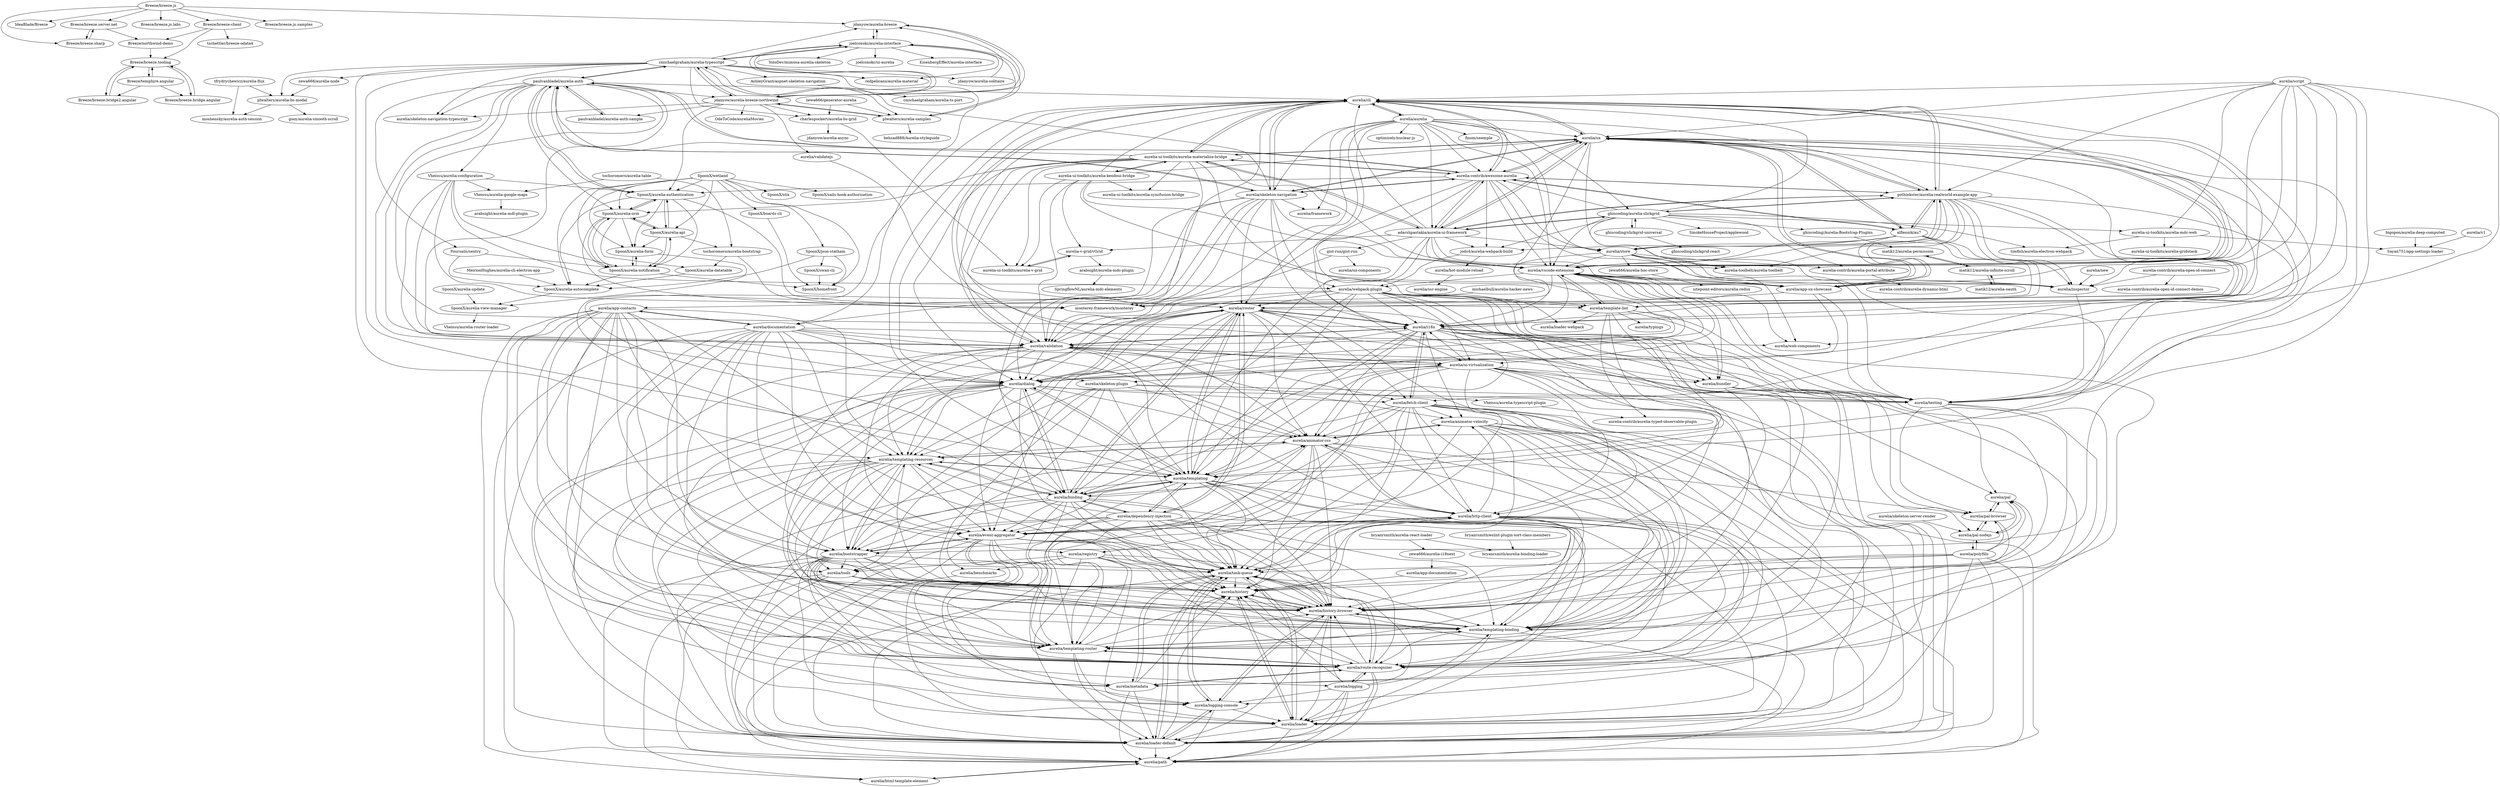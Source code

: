 digraph G {
"Breeze/breeze.js" -> "Breeze/breeze.server.net"
"Breeze/breeze.js" -> "IdeaBlade/Breeze"
"Breeze/breeze.js" -> "Breeze/breeze.sharp"
"Breeze/breeze.js" -> "Breeze/breeze.js.labs"
"Breeze/breeze.js" -> "Breeze/breeze-client"
"Breeze/breeze.js" -> "Breeze/breeze.js.samples"
"Breeze/breeze.js" -> "jdanyow/aurelia-breeze"
"aurelia/aurelia" -> "aurelia/cli"
"aurelia/aurelia" -> "aurelia/ux"
"aurelia/aurelia" -> "gothinkster/aurelia-realworld-example-app"
"aurelia/aurelia" -> "aurelia/framework" ["e"=1]
"aurelia/aurelia" -> "ghiscoding/aurelia-slickgrid"
"aurelia/aurelia" -> "aurelia/skeleton-navigation"
"aurelia/aurelia" -> "finom/seemple" ["e"=1]
"aurelia/aurelia" -> "aurelia-contrib/awesome-aurelia"
"aurelia/aurelia" -> "aurelia/store"
"aurelia/aurelia" -> "adarshpastakia/aurelia-ui-framework"
"aurelia/aurelia" -> "aurelia/vscode-extension"
"aurelia/aurelia" -> "aurelia/i18n"
"aurelia/aurelia" -> "aurelia/validation"
"aurelia/aurelia" -> "optimizely/nuclear-js" ["e"=1]
"aurelia/aurelia" -> "aurelia/router"
"aurelia/new" -> "aurelia/inspector"
"Breeze/breeze.server.net" -> "Breeze/breeze.sharp"
"Breeze/breeze.server.net" -> "Breeze/northwind-demo"
"aurelia/store" -> "aurelia/inspector"
"aurelia/store" -> "aurelia/vscode-extension"
"aurelia/store" -> "gothinkster/aurelia-realworld-example-app"
"aurelia/store" -> "aurelia/i18n"
"aurelia/store" -> "aurelia/web-components"
"aurelia/store" -> "aurelia-toolbelt/aurelia-toolbelt"
"aurelia/store" -> "zewa666/aurelia-hoc-store"
"aurelia/store" -> "aurelia-contrib/aurelia-portal-attribute"
"aurelia/store" -> "aurelia/testing"
"gothinkster/aurelia-realworld-example-app" -> "aurelia/ux"
"gothinkster/aurelia-realworld-example-app" -> "aurelia/app-ux-showcase"
"gothinkster/aurelia-realworld-example-app" -> "adarshpastakia/aurelia-ui-framework"
"gothinkster/aurelia-realworld-example-app" -> "aurelia/cli"
"gothinkster/aurelia-realworld-example-app" -> "aurelia-contrib/awesome-aurelia"
"gothinkster/aurelia-realworld-example-app" -> "aurelia/store"
"gothinkster/aurelia-realworld-example-app" -> "aurelia/vscode-extension"
"gothinkster/aurelia-realworld-example-app" -> "ghiscoding/aurelia-slickgrid"
"gothinkster/aurelia-realworld-example-app" -> "alflennik/au7"
"gothinkster/aurelia-realworld-example-app" -> "aurelia/testing"
"gothinkster/aurelia-realworld-example-app" -> "aurelia/inspector"
"gothinkster/aurelia-realworld-example-app" -> "aurelia/dialog"
"gothinkster/aurelia-realworld-example-app" -> "aurelia-toolbelt/aurelia-toolbelt"
"gothinkster/aurelia-realworld-example-app" -> "aurelia/template-lint"
"gothinkster/aurelia-realworld-example-app" -> "aurelia/router"
"Breeze/breeze-client" -> "Breeze/breeze.tooling"
"Breeze/breeze-client" -> "Breeze/northwind-demo"
"Breeze/breeze-client" -> "tschettler/breeze-odata4"
"Breeze/breeze.sharp" -> "Breeze/breeze.server.net"
"aurelia-contrib/aurelia-portal-attribute" -> "aurelia-contrib/aurelia-dynamic-html"
"SpoonX/boards-cli" -> "SpoonX/homefront"
"Breeze/breeze.bridge2.angular" -> "Breeze/breeze.tooling"
"aurelia/skeleton-navigation" -> "aurelia/cli"
"aurelia/skeleton-navigation" -> "aurelia/ux"
"aurelia/skeleton-navigation" -> "paulvanbladel/aurelia-auth"
"aurelia/skeleton-navigation" -> "aurelia-contrib/awesome-aurelia"
"aurelia/skeleton-navigation" -> "aurelia/validation"
"aurelia/skeleton-navigation" -> "aurelia/dialog"
"aurelia/skeleton-navigation" -> "aurelia/router"
"aurelia/skeleton-navigation" -> "cmichaelgraham/aurelia-typescript"
"aurelia/skeleton-navigation" -> "aurelia/vscode-extension"
"aurelia/skeleton-navigation" -> "aurelia/i18n"
"aurelia/skeleton-navigation" -> "aurelia/templating"
"aurelia/skeleton-navigation" -> "aurelia/webpack-plugin"
"aurelia/skeleton-navigation" -> "aurelia/framework" ["e"=1]
"aurelia/skeleton-navigation" -> "aurelia/binding"
"aurelia/skeleton-navigation" -> "aurelia/app-contacts"
"aurelia/binding" -> "aurelia/templating-resources"
"aurelia/binding" -> "aurelia/router"
"aurelia/binding" -> "aurelia/templating"
"aurelia/binding" -> "aurelia/event-aggregator"
"aurelia/binding" -> "aurelia/task-queue"
"aurelia/binding" -> "aurelia/dependency-injection"
"aurelia/binding" -> "aurelia/templating-router"
"aurelia/binding" -> "aurelia/templating-binding"
"aurelia/binding" -> "aurelia/history"
"aurelia/binding" -> "aurelia/dialog"
"aurelia/binding" -> "aurelia/history-browser"
"aurelia/binding" -> "aurelia/route-recognizer"
"aurelia/binding" -> "aurelia/animator-css"
"aurelia/binding" -> "aurelia/bootstrapper"
"aurelia/binding" -> "aurelia/loader-default"
"aurelia/templating" -> "aurelia/router"
"aurelia/templating" -> "aurelia/binding"
"aurelia/templating" -> "aurelia/templating-resources"
"aurelia/templating" -> "aurelia/templating-binding"
"aurelia/templating" -> "aurelia/dependency-injection"
"aurelia/templating" -> "aurelia/event-aggregator"
"aurelia/templating" -> "aurelia/route-recognizer"
"aurelia/templating" -> "aurelia/templating-router"
"aurelia/templating" -> "aurelia/bootstrapper"
"aurelia/templating" -> "aurelia/history-browser"
"aurelia/templating" -> "aurelia/dialog"
"aurelia/templating" -> "aurelia/http-client"
"aurelia/templating" -> "aurelia/task-queue"
"aurelia/templating" -> "aurelia/animator-css"
"aurelia/templating" -> "aurelia/loader"
"zewa666/generator-aurelia" -> "plwalters/aurelia-samples"
"zewa666/generator-aurelia" -> "charlespockert/aurelia-bs-grid"
"cmichaelgraham/aurelia-typescript" -> "joelcoxokc/aurelia-interface"
"cmichaelgraham/aurelia-typescript" -> "AshleyGrant/aspnet-skeleton-navigation"
"cmichaelgraham/aurelia-typescript" -> "jdanyow/aurelia-breeze-northwind"
"cmichaelgraham/aurelia-typescript" -> "plwalters/aurelia-samples"
"cmichaelgraham/aurelia-typescript" -> "aurelia/skeleton-navigation-typescript"
"cmichaelgraham/aurelia-typescript" -> "jdanyow/aurelia-breeze"
"cmichaelgraham/aurelia-typescript" -> "redpelicans/aurelia-material"
"cmichaelgraham/aurelia-typescript" -> "aurelia/documentation"
"cmichaelgraham/aurelia-typescript" -> "paulvanbladel/aurelia-auth"
"cmichaelgraham/aurelia-typescript" -> "charlespockert/aurelia-bs-grid"
"cmichaelgraham/aurelia-typescript" -> "aurelia/templating-resources"
"cmichaelgraham/aurelia-typescript" -> "jdanyow/aurelia-solitaire"
"cmichaelgraham/aurelia-typescript" -> "plwalters/aurelia-bs-modal"
"cmichaelgraham/aurelia-typescript" -> "zewa666/aurelia-node"
"cmichaelgraham/aurelia-typescript" -> "aurelia/templating"
"ghiscoding/slickgrid-universal" -> "ghiscoding/slickgrid-react"
"ghiscoding/slickgrid-universal" -> "ghiscoding/aurelia-slickgrid"
"aurelia/v1" -> "Sayan751/app-settings-loader"
"aurelia/dependency-injection" -> "aurelia/templating"
"aurelia/dependency-injection" -> "aurelia/templating-binding"
"aurelia/dependency-injection" -> "aurelia/router"
"aurelia/dependency-injection" -> "aurelia/templating-router"
"aurelia/dependency-injection" -> "aurelia/event-aggregator"
"aurelia/dependency-injection" -> "aurelia/templating-resources"
"aurelia/dependency-injection" -> "aurelia/binding"
"aurelia/dependency-injection" -> "aurelia/bootstrapper"
"aurelia/dependency-injection" -> "aurelia/history"
"aurelia/dependency-injection" -> "aurelia/loader"
"aurelia/dependency-injection" -> "aurelia/history-browser"
"aurelia/dependency-injection" -> "aurelia/route-recognizer"
"aurelia/dependency-injection" -> "aurelia/tools"
"aurelia/dependency-injection" -> "aurelia/task-queue"
"aurelia/dependency-injection" -> "aurelia/loader-default"
"aurelia/logging" -> "aurelia/route-recognizer"
"aurelia/logging" -> "aurelia/path"
"aurelia/logging" -> "aurelia/history"
"aurelia/logging" -> "aurelia/logging-console"
"aurelia/logging" -> "aurelia/loader-default"
"aurelia/logging" -> "aurelia/history-browser"
"aurelia/logging" -> "aurelia/templating-binding"
"aurelia/logging" -> "aurelia/task-queue"
"aurelia/logging" -> "aurelia/loader"
"aurelia/router" -> "aurelia/templating"
"aurelia/router" -> "aurelia/binding"
"aurelia/router" -> "aurelia/dependency-injection"
"aurelia/router" -> "aurelia/templating-binding"
"aurelia/router" -> "aurelia/i18n"
"aurelia/router" -> "aurelia/templating-resources"
"aurelia/router" -> "aurelia/event-aggregator"
"aurelia/router" -> "aurelia/route-recognizer"
"aurelia/router" -> "aurelia/fetch-client"
"aurelia/router" -> "aurelia/dialog"
"aurelia/router" -> "aurelia/bootstrapper"
"aurelia/router" -> "aurelia/templating-router"
"aurelia/router" -> "aurelia/http-client"
"aurelia/router" -> "aurelia/animator-css"
"aurelia/router" -> "aurelia/task-queue"
"aurelia/route-recognizer" -> "aurelia/path"
"aurelia/route-recognizer" -> "aurelia/loader-default"
"aurelia/route-recognizer" -> "aurelia/task-queue"
"aurelia/route-recognizer" -> "aurelia/history"
"aurelia/route-recognizer" -> "aurelia/logging"
"aurelia/route-recognizer" -> "aurelia/metadata"
"aurelia/route-recognizer" -> "aurelia/history-browser"
"aurelia/route-recognizer" -> "aurelia/templating-router"
"aurelia/templating-binding" -> "aurelia/history"
"aurelia/templating-binding" -> "aurelia/loader-default"
"aurelia/templating-binding" -> "aurelia/history-browser"
"aurelia/templating-binding" -> "aurelia/loader"
"aurelia/templating-binding" -> "aurelia/templating-router"
"aurelia/templating-binding" -> "aurelia/route-recognizer"
"aurelia/templating-resources" -> "aurelia/templating-router"
"aurelia/templating-resources" -> "aurelia/history-browser"
"aurelia/templating-resources" -> "aurelia/task-queue"
"aurelia/templating-resources" -> "aurelia/history"
"aurelia/templating-resources" -> "aurelia/templating-binding"
"aurelia/templating-resources" -> "aurelia/bootstrapper"
"aurelia/templating-resources" -> "aurelia/loader-default"
"aurelia/templating-resources" -> "aurelia/event-aggregator"
"aurelia/templating-resources" -> "aurelia/binding"
"aurelia/templating-resources" -> "aurelia/animator-css"
"aurelia/templating-resources" -> "aurelia/tools"
"aurelia/templating-resources" -> "aurelia/route-recognizer"
"aurelia/templating-resources" -> "aurelia/loader"
"aurelia/templating-resources" -> "aurelia/templating"
"aurelia/templating-resources" -> "aurelia/metadata"
"aurelia/event-aggregator" -> "aurelia/task-queue"
"aurelia/event-aggregator" -> "aurelia/history"
"aurelia/event-aggregator" -> "aurelia/loader-default"
"aurelia/event-aggregator" -> "aurelia/history-browser"
"aurelia/event-aggregator" -> "aurelia/route-recognizer"
"aurelia/event-aggregator" -> "aurelia/templating-binding"
"aurelia/event-aggregator" -> "aurelia/loader"
"aurelia/event-aggregator" -> "aurelia/templating-router"
"aurelia/event-aggregator" -> "aurelia/metadata"
"aurelia/event-aggregator" -> "aurelia/logging-console"
"aurelia/event-aggregator" -> "aurelia/path"
"aurelia/event-aggregator" -> "aurelia/http-client"
"aurelia/event-aggregator" -> "aurelia/bootstrapper"
"aurelia/history" -> "aurelia/history-browser"
"aurelia/history" -> "aurelia/loader"
"aurelia/tools" -> "aurelia/history"
"aurelia/tools" -> "aurelia/loader-default"
"aurelia/tools" -> "aurelia/templating-router"
"aurelia/tools" -> "aurelia/path"
"aurelia/tools" -> "aurelia/html-template-element"
"aurelia/tools" -> "aurelia/history-browser"
"aurelia/tools" -> "aurelia/templating-binding"
"plwalters/aurelia-samples" -> "behzad888/Aurelia-styleguide"
"plwalters/aurelia-samples" -> "joelcoxokc/aurelia-interface"
"plwalters/aurelia-samples" -> "jdanyow/aurelia-breeze-northwind"
"aurelia-ui-toolkits/aurelia-mdc-web" -> "aurelia-ui-toolkits/aurelia-gridstack"
"aurelia-ui-toolkits/aurelia-mdc-web" -> "Sayan751/app-settings-loader"
"aurelia-ui-toolkits/aurelia-mdc-web" -> "timfish/aurelia-electron-webpack"
"bigopon/aurelia-deep-computed" -> "Sayan751/app-settings-loader"
"aurelia/metadata" -> "aurelia/loader-default"
"aurelia/metadata" -> "aurelia/task-queue"
"aurelia/metadata" -> "aurelia/history"
"aurelia/metadata" -> "aurelia/path"
"aurelia/metadata" -> "aurelia/route-recognizer"
"aurelia/task-queue" -> "aurelia/loader-default"
"aurelia/task-queue" -> "aurelia/loader"
"aurelia/task-queue" -> "aurelia/history"
"aurelia/task-queue" -> "aurelia/path"
"aurelia/task-queue" -> "aurelia/metadata"
"aurelia/task-queue" -> "aurelia/history-browser"
"aurelia/task-queue" -> "aurelia/route-recognizer"
"aurelia/task-queue" -> "aurelia/logging-console"
"aurelia/history-browser" -> "aurelia/history"
"aurelia/history-browser" -> "aurelia/path"
"aurelia/history-browser" -> "aurelia/loader-default"
"aurelia/history-browser" -> "aurelia/loader"
"aurelia/history-browser" -> "aurelia/templating-binding"
"aurelia/history-browser" -> "aurelia/task-queue"
"aurelia/history-browser" -> "aurelia/logging-console"
"aurelia/path" -> "aurelia/html-template-element"
"aurelia/http-client" -> "aurelia/task-queue"
"aurelia/http-client" -> "aurelia/history"
"aurelia/http-client" -> "aurelia/history-browser"
"aurelia/http-client" -> "aurelia/loader-default"
"aurelia/http-client" -> "aurelia/route-recognizer"
"aurelia/http-client" -> "aurelia/loader"
"aurelia/http-client" -> "aurelia/metadata"
"aurelia/http-client" -> "aurelia/event-aggregator"
"aurelia/http-client" -> "aurelia/templating-binding"
"aurelia/http-client" -> "aurelia/animator-css"
"aurelia/http-client" -> "aurelia/path"
"aurelia/http-client" -> "aurelia/animator-velocity"
"aurelia/http-client" -> "aurelia/templating-router"
"aurelia/logging-console" -> "aurelia/loader-default"
"aurelia/logging-console" -> "aurelia/path"
"aurelia/logging-console" -> "aurelia/history-browser"
"aurelia/logging-console" -> "aurelia/loader"
"aurelia/logging-console" -> "aurelia/task-queue"
"aurelia/loader" -> "aurelia/history"
"aurelia/loader" -> "aurelia/path"
"aurelia/loader" -> "aurelia/loader-default"
"aurelia/loader" -> "aurelia/task-queue"
"aurelia/loader-default" -> "aurelia/path"
"aurelia/loader-default" -> "aurelia/logging-console"
"aurelia/loader-default" -> "aurelia/history"
"aurelia/loader-default" -> "aurelia/task-queue"
"aurelia/html-template-element" -> "aurelia/path"
"aurelia/templating-router" -> "aurelia/history"
"aurelia/templating-router" -> "aurelia/loader-default"
"aurelia/templating-router" -> "aurelia/history-browser"
"aurelia/templating-router" -> "aurelia/route-recognizer"
"aurelia/templating-router" -> "aurelia/loader"
"aurelia/templating-router" -> "aurelia/templating-binding"
"aurelia/bootstrapper" -> "aurelia/history-browser"
"aurelia/bootstrapper" -> "aurelia/templating-binding"
"aurelia/bootstrapper" -> "aurelia/history"
"aurelia/bootstrapper" -> "aurelia/loader-default"
"aurelia/bootstrapper" -> "aurelia/task-queue"
"aurelia/bootstrapper" -> "aurelia/loader"
"aurelia/bootstrapper" -> "aurelia/templating-router"
"aurelia/bootstrapper" -> "aurelia/event-aggregator"
"aurelia/bootstrapper" -> "aurelia/route-recognizer"
"aurelia/bootstrapper" -> "aurelia/templating-resources"
"aurelia/bootstrapper" -> "aurelia/tools"
"aurelia/bootstrapper" -> "aurelia/metadata"
"aurelia/bootstrapper" -> "aurelia/path"
"aurelia/bootstrapper" -> "aurelia/logging-console"
"aurelia/bootstrapper" -> "aurelia/http-client"
"aurelia/app-contacts" -> "aurelia/history-browser"
"aurelia/app-contacts" -> "aurelia/templating-resources"
"aurelia/app-contacts" -> "aurelia/bootstrapper"
"aurelia/app-contacts" -> "aurelia/event-aggregator"
"aurelia/app-contacts" -> "aurelia/history"
"aurelia/app-contacts" -> "aurelia/route-recognizer"
"aurelia/app-contacts" -> "aurelia/task-queue"
"aurelia/app-contacts" -> "aurelia/html-template-element"
"aurelia/app-contacts" -> "aurelia/documentation"
"aurelia/app-contacts" -> "aurelia/templating-router"
"aurelia/app-contacts" -> "aurelia/templating-binding"
"aurelia/app-contacts" -> "aurelia/tools"
"aurelia/app-contacts" -> "aurelia/path"
"aurelia/app-contacts" -> "aurelia/logging-console"
"aurelia/app-contacts" -> "aurelia/logging"
"jdanyow/aurelia-breeze" -> "jdanyow/aurelia-breeze-northwind"
"jdanyow/aurelia-breeze" -> "joelcoxokc/aurelia-interface"
"AshleyGrant/aspnet-skeleton-navigation" -> "cmichaelgraham/aurelia-ts-port"
"Breeze/northwind-demo" -> "Breeze/breeze.tooling"
"zewa666/aurelia-node" -> "plwalters/aurelia-bs-modal"
"aurelia/app-documentation" -> "aurelia/history"
"aurelia/cli" -> "aurelia/validation"
"aurelia/cli" -> "aurelia/vscode-extension"
"aurelia/cli" -> "aurelia/ux"
"aurelia/cli" -> "aurelia/skeleton-navigation"
"aurelia/cli" -> "aurelia/i18n"
"aurelia/cli" -> "aurelia/router"
"aurelia/cli" -> "aurelia/dialog"
"aurelia/cli" -> "gothinkster/aurelia-realworld-example-app"
"aurelia/cli" -> "aurelia/testing"
"aurelia/cli" -> "aurelia/binding"
"aurelia/cli" -> "aurelia-contrib/awesome-aurelia"
"aurelia/cli" -> "aurelia-ui-toolkits/aurelia-materialize-bridge"
"aurelia/cli" -> "aurelia/documentation"
"aurelia/cli" -> "aurelia/aurelia"
"aurelia/cli" -> "aurelia/templating"
"aurelia/ui-virtualization" -> "aurelia/bundler"
"aurelia/ui-virtualization" -> "aurelia/route-recognizer"
"aurelia/ui-virtualization" -> "aurelia/binding"
"aurelia/ui-virtualization" -> "aurelia/task-queue"
"aurelia/ui-virtualization" -> "aurelia/validation"
"aurelia/ui-virtualization" -> "aurelia/testing"
"aurelia/ui-virtualization" -> "aurelia/http-client"
"aurelia/ui-virtualization" -> "aurelia/loader-default"
"aurelia/ui-virtualization" -> "aurelia/animator-css"
"aurelia/ui-virtualization" -> "aurelia/templating"
"aurelia/ui-virtualization" -> "aurelia/i18n"
"aurelia/ui-virtualization" -> "aurelia/metadata"
"aurelia/ui-virtualization" -> "aurelia/event-aggregator"
"aurelia/ui-virtualization" -> "aurelia/dialog"
"aurelia/ui-virtualization" -> "aurelia/registry"
"charlespockert/aurelia-bs-grid" -> "jdanyow/aurelia-async"
"charlespockert/aurelia-bs-grid" -> "aurelia-ui-toolkits/aurelia-v-grid"
"aurelia/validation" -> "aurelia/animator-css"
"aurelia/validation" -> "aurelia/templating"
"aurelia/validation" -> "aurelia/i18n"
"aurelia/validation" -> "aurelia/fetch-client"
"aurelia/validation" -> "aurelia/binding"
"aurelia/validation" -> "aurelia/ui-virtualization"
"aurelia/validation" -> "aurelia/router"
"aurelia/validation" -> "aurelia/dialog"
"aurelia/validation" -> "aurelia/templating-resources"
"aurelia/validation" -> "aurelia/event-aggregator"
"aurelia/validation" -> "aurelia/testing"
"aurelia/validation" -> "aurelia/cli"
"aurelia/validation" -> "aurelia/route-recognizer"
"aurelia/validation" -> "aurelia/bootstrapper"
"aurelia/validation" -> "aurelia/http-client"
"aurelia/fetch-client" -> "aurelia/event-aggregator"
"aurelia/fetch-client" -> "aurelia/loader-default"
"aurelia/fetch-client" -> "aurelia/http-client"
"aurelia/fetch-client" -> "aurelia/templating-binding"
"aurelia/fetch-client" -> "aurelia/history"
"aurelia/fetch-client" -> "aurelia/history-browser"
"aurelia/fetch-client" -> "aurelia/animator-velocity"
"aurelia/fetch-client" -> "aurelia/task-queue"
"aurelia/fetch-client" -> "aurelia/animator-css"
"aurelia/fetch-client" -> "aurelia/templating-router"
"aurelia/fetch-client" -> "aurelia/loader"
"aurelia/fetch-client" -> "aurelia/i18n"
"aurelia/fetch-client" -> "aurelia/route-recognizer"
"aurelia/fetch-client" -> "aurelia/logging-console"
"aurelia/fetch-client" -> "aurelia/templating"
"aurelia/i18n" -> "aurelia/router"
"aurelia/i18n" -> "aurelia/fetch-client"
"aurelia/i18n" -> "aurelia/testing"
"aurelia/i18n" -> "aurelia/validation"
"aurelia/i18n" -> "aurelia/animator-css"
"aurelia/i18n" -> "aurelia/templating"
"aurelia/i18n" -> "aurelia/route-recognizer"
"aurelia/i18n" -> "aurelia/binding"
"aurelia/i18n" -> "aurelia/event-aggregator"
"aurelia/i18n" -> "aurelia/templating-binding"
"aurelia/i18n" -> "aurelia/animator-velocity"
"aurelia/i18n" -> "aurelia/http-client"
"aurelia/i18n" -> "aurelia/pal"
"aurelia/i18n" -> "aurelia/bundler"
"aurelia/i18n" -> "aurelia/dialog"
"aurelia/animator-css" -> "aurelia/history-browser"
"aurelia/animator-css" -> "aurelia/loader-default"
"aurelia/animator-css" -> "aurelia/animator-velocity"
"aurelia/animator-css" -> "aurelia/task-queue"
"aurelia/animator-css" -> "aurelia/templating-router"
"aurelia/animator-css" -> "aurelia/templating-binding"
"aurelia/animator-css" -> "aurelia/route-recognizer"
"aurelia/animator-css" -> "aurelia/http-client"
"aurelia/animator-css" -> "aurelia/history"
"aurelia/animator-css" -> "aurelia/pal-browser"
"aurelia/animator-css" -> "aurelia/templating-resources"
"aurelia/dialog" -> "aurelia/templating"
"aurelia/dialog" -> "aurelia/binding"
"aurelia/dialog" -> "aurelia/templating-resources"
"aurelia/dialog" -> "aurelia/templating-binding"
"aurelia/dialog" -> "aurelia/animator-css"
"aurelia/dialog" -> "aurelia/router"
"aurelia/dialog" -> "aurelia/event-aggregator"
"aurelia/dialog" -> "aurelia/templating-router"
"aurelia/dialog" -> "aurelia/fetch-client"
"aurelia/dialog" -> "aurelia/route-recognizer"
"aurelia/dialog" -> "aurelia/task-queue"
"aurelia/dialog" -> "aurelia/loader-default"
"aurelia/dialog" -> "aurelia/history-browser"
"aurelia/dialog" -> "aurelia/bootstrapper"
"aurelia/dialog" -> "aurelia/testing"
"jdanyow/aurelia-breeze-northwind" -> "jdanyow/aurelia-breeze"
"jdanyow/aurelia-breeze-northwind" -> "plwalters/aurelia-samples"
"jdanyow/aurelia-breeze-northwind" -> "aurelia/validatejs"
"jdanyow/aurelia-breeze-northwind" -> "cmichaelgraham/aurelia-typescript"
"jdanyow/aurelia-breeze-northwind" -> "charlespockert/aurelia-bs-grid"
"jdanyow/aurelia-breeze-northwind" -> "paulvanbladel/aurelia-auth-sample"
"jdanyow/aurelia-breeze-northwind" -> "aurelia/skeleton-navigation-typescript"
"jdanyow/aurelia-breeze-northwind" -> "joelcoxokc/aurelia-interface"
"jdanyow/aurelia-breeze-northwind" -> "OdeToCode/aureliaMovies"
"jdanyow/aurelia-breeze-northwind" -> "SpoonX/aurelia-authentication"
"joelcoxokc/aurelia-interface" -> "jdanyow/aurelia-breeze"
"joelcoxokc/aurelia-interface" -> "cmichaelgraham/aurelia-typescript"
"joelcoxokc/aurelia-interface" -> "plwalters/aurelia-samples"
"joelcoxokc/aurelia-interface" -> "redpelicans/aurelia-material"
"joelcoxokc/aurelia-interface" -> "jdanyow/aurelia-breeze-northwind"
"joelcoxokc/aurelia-interface" -> "YoloDev/mimosa-aurelia-skeleton"
"joelcoxokc/aurelia-interface" -> "joelcoxokc/ui-aurelia"
"joelcoxokc/aurelia-interface" -> "EisenbergEffect/aurelia-interface"
"aurelia/documentation" -> "aurelia/animator-css"
"aurelia/documentation" -> "aurelia/validation"
"aurelia/documentation" -> "aurelia/app-contacts"
"aurelia/documentation" -> "aurelia/history-browser"
"aurelia/documentation" -> "aurelia/task-queue"
"aurelia/documentation" -> "aurelia/event-aggregator"
"aurelia/documentation" -> "aurelia/templating-resources"
"aurelia/documentation" -> "aurelia/loader-default"
"aurelia/documentation" -> "aurelia/web-components"
"aurelia/documentation" -> "aurelia/registry"
"aurelia/documentation" -> "aurelia/bootstrapper"
"aurelia/documentation" -> "aurelia/dialog"
"aurelia/documentation" -> "aurelia/history"
"aurelia/documentation" -> "aurelia/route-recognizer"
"aurelia/documentation" -> "aurelia/animator-velocity"
"aurelia/benchmarks" -> "aurelia/loader-default"
"aurelia/skeleton-plugin" -> "aurelia/benchmarks"
"aurelia/skeleton-plugin" -> "aurelia/animator-css"
"aurelia/skeleton-plugin" -> "aurelia/templating-resources"
"aurelia/skeleton-plugin" -> "aurelia/task-queue"
"aurelia/skeleton-plugin" -> "aurelia/tools"
"aurelia/skeleton-plugin" -> "Vheissu/aurelia-typescript-plugin"
"aurelia/skeleton-plugin" -> "aurelia/history-browser"
"aurelia/skeleton-plugin" -> "aurelia/testing"
"aurelia/registry" -> "aurelia/loader-default"
"aurelia/registry" -> "aurelia/benchmarks"
"aurelia/registry" -> "aurelia/task-queue"
"aurelia/registry" -> "aurelia/templating-router"
"aurelia/registry" -> "aurelia/templating-binding"
"aurelia/registry" -> "aurelia/route-recognizer"
"aurelia/registry" -> "aurelia/logging-console"
"aurelia/registry" -> "aurelia/tools"
"aurelia/animator-velocity" -> "aurelia/history"
"aurelia/animator-velocity" -> "aurelia/loader-default"
"aurelia/animator-velocity" -> "aurelia/loader"
"aurelia/animator-velocity" -> "aurelia/templating-router"
"aurelia/animator-velocity" -> "aurelia/history-browser"
"aurelia/animator-velocity" -> "aurelia/templating-binding"
"aurelia/animator-velocity" -> "aurelia/route-recognizer"
"aurelia/animator-velocity" -> "aurelia/task-queue"
"aurelia/animator-velocity" -> "aurelia/path"
"aurelia/animator-velocity" -> "aurelia/animator-css"
"paulvanbladel/aurelia-auth" -> "paulvanbladel/aurelia-auth-sample"
"paulvanbladel/aurelia-auth" -> "SpoonX/aurelia-authentication"
"paulvanbladel/aurelia-auth" -> "aurelia/skeleton-plugin"
"paulvanbladel/aurelia-auth" -> "aurelia/dialog"
"paulvanbladel/aurelia-auth" -> "aurelia/cli"
"paulvanbladel/aurelia-auth" -> "aurelia/skeleton-navigation"
"paulvanbladel/aurelia-auth" -> "aurelia/i18n"
"paulvanbladel/aurelia-auth" -> "Foursails/sentry"
"paulvanbladel/aurelia-auth" -> "SpoonX/aurelia-orm"
"paulvanbladel/aurelia-auth" -> "aurelia-contrib/awesome-aurelia"
"paulvanbladel/aurelia-auth" -> "jdanyow/aurelia-breeze-northwind"
"paulvanbladel/aurelia-auth" -> "aurelia/validation"
"paulvanbladel/aurelia-auth" -> "cmichaelgraham/aurelia-typescript"
"paulvanbladel/aurelia-auth" -> "Vheissu/aurelia-configuration"
"paulvanbladel/aurelia-auth" -> "aurelia/skeleton-navigation-typescript"
"jdanyow/aurelia-solitaire" -> "jdanyow/aurelia-breeze"
"paulvanbladel/aurelia-auth-sample" -> "paulvanbladel/aurelia-auth"
"tfrydrychewicz/aurelia-flux" -> "plwalters/aurelia-bs-modal"
"tfrydrychewicz/aurelia-flux" -> "moshensky/aurelia-auth-session"
"zewa666/aurelia-i18next" -> "aurelia/app-documentation"
"plwalters/aurelia-bs-modal" -> "gooy/aurelia-smooth-scroll"
"plwalters/aurelia-bs-modal" -> "moshensky/aurelia-auth-session"
"aurelia-ui-toolkits/aurelia-materialize-bridge" -> "aurelia/app-ux-showcase"
"aurelia-ui-toolkits/aurelia-materialize-bridge" -> "aurelia-contrib/awesome-aurelia"
"aurelia-ui-toolkits/aurelia-materialize-bridge" -> "monterey-framework/monterey"
"aurelia-ui-toolkits/aurelia-materialize-bridge" -> "aurelia-ui-toolkits/aurelia-v-grid"
"aurelia-ui-toolkits/aurelia-materialize-bridge" -> "aurelia/ux"
"aurelia-ui-toolkits/aurelia-materialize-bridge" -> "aurelia/validation"
"aurelia-ui-toolkits/aurelia-materialize-bridge" -> "aurelia-ui-toolkits/aurelia-kendoui-bridge"
"aurelia-ui-toolkits/aurelia-materialize-bridge" -> "aurelia/cli"
"aurelia-ui-toolkits/aurelia-materialize-bridge" -> "SpoonX/aurelia-orm"
"aurelia-ui-toolkits/aurelia-materialize-bridge" -> "adarshpastakia/aurelia-ui-framework"
"aurelia-ui-toolkits/aurelia-materialize-bridge" -> "aurelia/ui-virtualization"
"aurelia-ui-toolkits/aurelia-materialize-bridge" -> "aurelia/vscode-extension"
"aurelia-ui-toolkits/aurelia-materialize-bridge" -> "aurelia/dialog"
"aurelia-ui-toolkits/aurelia-materialize-bridge" -> "aurelia-ui-toolkits/aurelia-syncfusion-bridge"
"aurelia-ui-toolkits/aurelia-materialize-bridge" -> "paulvanbladel/aurelia-auth"
"aurelia-contrib/awesome-aurelia" -> "aurelia/ux"
"aurelia-contrib/awesome-aurelia" -> "gothinkster/aurelia-realworld-example-app"
"aurelia-contrib/awesome-aurelia" -> "aurelia-ui-toolkits/aurelia-materialize-bridge"
"aurelia-contrib/awesome-aurelia" -> "aurelia/vscode-extension"
"aurelia-contrib/awesome-aurelia" -> "aurelia/cli"
"aurelia-contrib/awesome-aurelia" -> "alflennik/au7"
"aurelia-contrib/awesome-aurelia" -> "aurelia/skeleton-navigation"
"aurelia-contrib/awesome-aurelia" -> "paulvanbladel/aurelia-auth"
"aurelia-contrib/awesome-aurelia" -> "aurelia/store"
"aurelia-contrib/awesome-aurelia" -> "adarshpastakia/aurelia-ui-framework"
"aurelia-contrib/awesome-aurelia" -> "aurelia/template-lint"
"aurelia-contrib/awesome-aurelia" -> "aurelia/app-ux-showcase"
"aurelia-contrib/awesome-aurelia" -> "jods4/aurelia-webpack-build"
"aurelia-contrib/awesome-aurelia" -> "SpoonX/aurelia-authentication"
"aurelia-contrib/awesome-aurelia" -> "aurelia/validation"
"SpoonX/aurelia-api" -> "SpoonX/aurelia-orm"
"SpoonX/aurelia-api" -> "SpoonX/aurelia-authentication"
"SpoonX/aurelia-api" -> "SpoonX/aurelia-notification"
"SpoonX/aurelia-api" -> "SpoonX/aurelia-form"
"SpoonX/aurelia-api" -> "tochoromero/aurelia-bootstrap"
"Vheissu/aurelia-google-maps" -> "arabsight/aurelia-mdl-plugin"
"aurelia-ui-toolkits/aurelia-kendoui-bridge" -> "aurelia-ui-toolkits/aurelia-v-grid"
"aurelia-ui-toolkits/aurelia-kendoui-bridge" -> "aurelia-ui-toolkits/aurelia-materialize-bridge"
"aurelia-ui-toolkits/aurelia-kendoui-bridge" -> "aurelia/validation"
"aurelia-ui-toolkits/aurelia-kendoui-bridge" -> "aurelia/ux"
"aurelia-ui-toolkits/aurelia-kendoui-bridge" -> "aurelia-ui-toolkits/aurelia-syncfusion-bridge"
"aurelia-ui-toolkits/aurelia-kendoui-bridge" -> "aurelia/inspector"
"aurelia-ui-toolkits/aurelia-kendoui-bridge" -> "aurelia-v-grid/vGrid"
"aurelia-ui-toolkits/aurelia-kendoui-bridge" -> "aurelia/vscode-extension"
"aurelia-ui-toolkits/aurelia-kendoui-bridge" -> "aurelia/cli"
"aurelia/bundler" -> "aurelia/history-browser"
"aurelia/bundler" -> "aurelia/loader-default"
"aurelia/bundler" -> "aurelia/route-recognizer"
"aurelia/pal" -> "aurelia/pal-browser"
"aurelia/pal" -> "aurelia/history"
"aurelia/pal" -> "aurelia/pal-nodejs"
"Breeze/breeze.tooling" -> "Breeze/temphire.angular"
"Breeze/breeze.tooling" -> "Breeze/breeze.bridge2.angular"
"Breeze/breeze.tooling" -> "Breeze/breeze.bridge.angular"
"aurelia/pal-browser" -> "aurelia/pal"
"aurelia/pal-browser" -> "aurelia/pal-nodejs"
"aurelia/pal-browser" -> "aurelia/history-browser"
"aurelia/pal-nodejs" -> "aurelia/pal-browser"
"aurelia/pal-nodejs" -> "aurelia/pal"
"aurelia/pal-nodejs" -> "aurelia/polyfills"
"Vheissu/aurelia-configuration" -> "aurelia/dialog"
"Vheissu/aurelia-configuration" -> "SpoonX/aurelia-authentication"
"Vheissu/aurelia-configuration" -> "Vheissu/aurelia-google-maps"
"Vheissu/aurelia-configuration" -> "SpoonX/aurelia-notification"
"Vheissu/aurelia-configuration" -> "aurelia/webpack-plugin"
"Vheissu/aurelia-configuration" -> "aurelia/template-lint"
"Vheissu/aurelia-configuration" -> "aurelia/validation"
"SpoonX/aurelia-form" -> "SpoonX/aurelia-notification"
"SpoonX/aurelia-form" -> "SpoonX/aurelia-view-manager"
"SpoonX/aurelia-notification" -> "SpoonX/aurelia-form"
"SpoonX/aurelia-notification" -> "SpoonX/aurelia-autocomplete"
"SpoonX/aurelia-notification" -> "SpoonX/aurelia-orm"
"SpoonX/aurelia-notification" -> "SpoonX/aurelia-api"
"SpoonX/aurelia-notification" -> "SpoonX/homefront"
"SpoonX/aurelia-authentication" -> "SpoonX/aurelia-api"
"SpoonX/aurelia-authentication" -> "SpoonX/aurelia-orm"
"SpoonX/aurelia-authentication" -> "SpoonX/aurelia-notification"
"SpoonX/aurelia-authentication" -> "monterey-framework/monterey"
"SpoonX/aurelia-authentication" -> "SpoonX/aurelia-form"
"SpoonX/aurelia-authentication" -> "paulvanbladel/aurelia-auth"
"SpoonX/aurelia-authentication" -> "SpoonX/aurelia-autocomplete"
"SpoonX/aurelia-orm" -> "SpoonX/aurelia-api"
"SpoonX/aurelia-orm" -> "SpoonX/aurelia-authentication"
"SpoonX/aurelia-orm" -> "SpoonX/aurelia-notification"
"SpoonX/aurelia-orm" -> "SpoonX/aurelia-form"
"SpoonX/aurelia-orm" -> "monterey-framework/monterey"
"SpoonX/aurelia-orm" -> "SpoonX/aurelia-datatable"
"SpoonX/aurelia-datatable" -> "SpoonX/aurelia-autocomplete"
"Foursails/sentry" -> "SpoonX/aurelia-notification"
"Foursails/sentry" -> "SpoonX/aurelia-autocomplete"
"SpoonX/aurelia-update" -> "SpoonX/aurelia-view-manager"
"bryanrsmith/eslint-plugin-sort-class-members" -> "bryanrsmith/aurelia-binding-loader"
"SpoonX/swan-cli" -> "SpoonX/homefront"
"aurelia/template-lint" -> "aurelia/typings"
"aurelia/template-lint" -> "aurelia/loader-webpack"
"aurelia/template-lint" -> "aurelia/vscode-extension"
"aurelia/template-lint" -> "aurelia/testing"
"aurelia/template-lint" -> "aurelia-contrib/aurelia-typed-observable-plugin"
"aurelia/template-lint" -> "aurelia/templating-resources"
"aurelia/template-lint" -> "aurelia/templating"
"aurelia/template-lint" -> "aurelia/bundler"
"aurelia/testing" -> "aurelia/templating-binding"
"aurelia/testing" -> "aurelia/pal-browser"
"aurelia/testing" -> "aurelia/history-browser"
"aurelia/testing" -> "aurelia/pal"
"aurelia/webpack-plugin" -> "aurelia/loader-webpack"
"aurelia/webpack-plugin" -> "aurelia/testing"
"aurelia/webpack-plugin" -> "aurelia/templating-router"
"aurelia/webpack-plugin" -> "aurelia/i18n"
"aurelia/webpack-plugin" -> "aurelia/templating"
"aurelia/webpack-plugin" -> "aurelia/templating-binding"
"aurelia/webpack-plugin" -> "aurelia/dialog"
"aurelia/webpack-plugin" -> "aurelia/router"
"aurelia/webpack-plugin" -> "aurelia/template-lint"
"aurelia/webpack-plugin" -> "aurelia/bundler"
"aurelia/webpack-plugin" -> "aurelia/ui-virtualization"
"aurelia/webpack-plugin" -> "aurelia/pal-browser"
"aurelia/webpack-plugin" -> "aurelia/binding"
"aurelia/webpack-plugin" -> "aurelia/templating-resources"
"aurelia/webpack-plugin" -> "aurelia/pal-nodejs"
"aurelia/polyfills" -> "aurelia/pal"
"aurelia/polyfills" -> "aurelia/task-queue"
"aurelia/polyfills" -> "aurelia/loader"
"aurelia/polyfills" -> "aurelia/pal-browser"
"aurelia/polyfills" -> "aurelia/history"
"aurelia/polyfills" -> "aurelia/pal-nodejs"
"aurelia/polyfills" -> "aurelia/history-browser"
"aurelia/polyfills" -> "aurelia/loader-default"
"aurelia/polyfills" -> "aurelia/path"
"aurelia/validatejs" -> "aurelia/bundler"
"gist-run/gist-run" -> "monterey-framework/monterey"
"gist-run/gist-run" -> "aurelia/ux-components"
"SpoonX/json-statham" -> "SpoonX/homefront"
"SpoonX/json-statham" -> "SpoonX/aurelia-autocomplete"
"SpoonX/json-statham" -> "SpoonX/swan-cli"
"aurelia-v-grid/vGrid" -> "aurelia-ui-toolkits/aurelia-v-grid"
"aurelia-v-grid/vGrid" -> "arabsight/aurelia-mdc-plugin"
"SpoonX/aurelia-view-manager" -> "Vheissu/aurelia-router-loader"
"aurelia-ui-toolkits/aurelia-v-grid" -> "aurelia-v-grid/vGrid"
"bryanrsmith/aurelia-react-loader" -> "bryanrsmith/aurelia-binding-loader"
"bryanrsmith/aurelia-react-loader" -> "zewa666/aurelia-i18next"
"SpoonX/wetland" -> "SpoonX/aurelia-form"
"SpoonX/wetland" -> "SpoonX/aurelia-notification"
"SpoonX/wetland" -> "SpoonX/boards-cli"
"SpoonX/wetland" -> "SpoonX/aurelia-api"
"SpoonX/wetland" -> "SpoonX/aurelia-orm"
"SpoonX/wetland" -> "SpoonX/aurelia-autocomplete"
"SpoonX/wetland" -> "SpoonX/stix"
"SpoonX/wetland" -> "SpoonX/aurelia-authentication"
"SpoonX/wetland" -> "SpoonX/json-statham"
"SpoonX/wetland" -> "SpoonX/homefront"
"SpoonX/wetland" -> "SpoonX/sails-hook-authorization"
"aurelia/ux" -> "aurelia/app-ux-showcase"
"aurelia/ux" -> "aurelia/cli"
"aurelia/ux" -> "aurelia/vscode-extension"
"aurelia/ux" -> "aurelia/validation"
"aurelia/ux" -> "gothinkster/aurelia-realworld-example-app"
"aurelia/ux" -> "aurelia/i18n"
"aurelia/ux" -> "alflennik/au7"
"aurelia/ux" -> "adarshpastakia/aurelia-ui-framework"
"aurelia/ux" -> "aurelia-contrib/awesome-aurelia"
"aurelia/ux" -> "aurelia/router"
"aurelia/ux" -> "aurelia/templating"
"aurelia/ux" -> "aurelia/skeleton-navigation"
"aurelia/ux" -> "aurelia-ui-toolkits/aurelia-materialize-bridge"
"aurelia/ux" -> "aurelia/binding"
"aurelia/ux" -> "aurelia/testing"
"tochoromero/aurelia-table" -> "Vheissu/aurelia-google-maps"
"tochoromero/aurelia-table" -> "tochoromero/aurelia-bootstrap"
"aurelia/vscode-extension" -> "aurelia/testing"
"aurelia/vscode-extension" -> "aurelia/inspector"
"aurelia/vscode-extension" -> "aurelia/template-lint"
"aurelia/vscode-extension" -> "aurelia/cli"
"aurelia/vscode-extension" -> "aurelia/dialog"
"aurelia/vscode-extension" -> "aurelia/i18n"
"aurelia/vscode-extension" -> "aurelia/ux"
"aurelia/vscode-extension" -> "aurelia/skeleton-plugin"
"aurelia/vscode-extension" -> "aurelia/ui-virtualization"
"aurelia/vscode-extension" -> "aurelia/webpack-plugin"
"aurelia/vscode-extension" -> "aurelia/app-ux-showcase"
"aurelia/vscode-extension" -> "aurelia/web-components"
"aurelia/vscode-extension" -> "aurelia/templating-binding"
"aurelia/vscode-extension" -> "aurelia/bundler"
"aurelia/vscode-extension" -> "aurelia/validation"
"tochoromero/aurelia-bootstrap" -> "SpoonX/aurelia-datatable"
"tochoromero/aurelia-bootstrap" -> "monterey-framework/monterey"
"Breeze/temphire.angular" -> "Breeze/breeze.tooling"
"Breeze/temphire.angular" -> "Breeze/breeze.bridge.angular"
"Breeze/temphire.angular" -> "Breeze/breeze.bridge2.angular"
"aurelia/script" -> "aurelia/vscode-extension"
"aurelia/script" -> "aurelia/i18n"
"aurelia/script" -> "aurelia/fetch-client"
"aurelia/script" -> "aurelia/testing"
"aurelia/script" -> "aurelia/cli"
"aurelia/script" -> "aurelia/bootstrapper"
"aurelia/script" -> "aurelia/web-components"
"aurelia/script" -> "aurelia/inspector"
"aurelia/script" -> "aurelia/ux"
"aurelia/script" -> "aurelia-ui-toolkits/aurelia-mdc-web"
"aurelia/script" -> "gothinkster/aurelia-realworld-example-app"
"aurelia/script" -> "aurelia/app-ux-showcase"
"matik12/aurelia-oauth" -> "matik12/aurelia-infinite-scroll"
"matik12/aurelia-infinite-scroll" -> "matik12/aurelia-oauth"
"matik12/aurelia-infinite-scroll" -> "matik12/aurelia-permission"
"aurelia/skeleton-server-render" -> "aurelia/pal-nodejs"
"Breeze/breeze.bridge.angular" -> "Breeze/breeze.tooling"
"aurelia-contrib/aurelia-open-id-connect" -> "aurelia/inspector"
"aurelia-contrib/aurelia-open-id-connect" -> "aurelia-contrib/aurelia-open-id-connect-demos"
"matik12/aurelia-permission" -> "matik12/aurelia-infinite-scroll"
"Vheissu/aurelia-typescript-plugin" -> "aurelia-contrib/aurelia-typed-observable-plugin"
"ghiscoding/aurelia-slickgrid" -> "aurelia-ui-toolkits/aurelia-mdc-web"
"ghiscoding/aurelia-slickgrid" -> "gothinkster/aurelia-realworld-example-app"
"ghiscoding/aurelia-slickgrid" -> "aurelia-toolbelt/aurelia-toolbelt"
"ghiscoding/aurelia-slickgrid" -> "aurelia/vscode-extension"
"ghiscoding/aurelia-slickgrid" -> "adarshpastakia/aurelia-ui-framework"
"ghiscoding/aurelia-slickgrid" -> "aurelia/cli"
"ghiscoding/aurelia-slickgrid" -> "ghiscoding/Aurelia-Bootstrap-Plugins"
"ghiscoding/aurelia-slickgrid" -> "jods4/aurelia-webpack-build"
"ghiscoding/aurelia-slickgrid" -> "aurelia-contrib/aurelia-portal-attribute"
"ghiscoding/aurelia-slickgrid" -> "SmokeHouseProject/applewood"
"ghiscoding/aurelia-slickgrid" -> "aurelia-contrib/awesome-aurelia"
"ghiscoding/aurelia-slickgrid" -> "timfish/aurelia-electron-webpack"
"ghiscoding/aurelia-slickgrid" -> "ghiscoding/slickgrid-universal"
"MeirionHughes/aurelia-cli-electron-app" -> "SpoonX/aurelia-autocomplete"
"michaelbull/aurelia-hacker-news" -> "monterey-framework/monterey"
"aurelia/inspector" -> "aurelia/vscode-extension"
"aurelia/inspector" -> "aurelia/testing"
"aurelia/app-ux-showcase" -> "aurelia/ux"
"aurelia/app-ux-showcase" -> "monterey-framework/monterey"
"aurelia/app-ux-showcase" -> "aurelia/testing"
"aurelia/app-ux-showcase" -> "aurelia/dialog"
"aurelia/app-ux-showcase" -> "aurelia/vscode-extension"
"aurelia/hot-module-reload" -> "aurelia/ssr-engine"
"adarshpastakia/aurelia-ui-framework" -> "aurelia/ux"
"adarshpastakia/aurelia-ui-framework" -> "gothinkster/aurelia-realworld-example-app"
"adarshpastakia/aurelia-ui-framework" -> "jods4/aurelia-webpack-build"
"adarshpastakia/aurelia-ui-framework" -> "aurelia/ui-virtualization"
"adarshpastakia/aurelia-ui-framework" -> "ghiscoding/aurelia-slickgrid"
"adarshpastakia/aurelia-ui-framework" -> "aurelia-v-grid/vGrid"
"adarshpastakia/aurelia-ui-framework" -> "aurelia-toolbelt/aurelia-toolbelt"
"adarshpastakia/aurelia-ui-framework" -> "aurelia/templating"
"adarshpastakia/aurelia-ui-framework" -> "aurelia-ui-toolkits/aurelia-materialize-bridge"
"adarshpastakia/aurelia-ui-framework" -> "gist-run/gist-run"
"adarshpastakia/aurelia-ui-framework" -> "aurelia/cli"
"adarshpastakia/aurelia-ui-framework" -> "aurelia-contrib/awesome-aurelia"
"adarshpastakia/aurelia-ui-framework" -> "aurelia/store"
"adarshpastakia/aurelia-ui-framework" -> "aurelia/vscode-extension"
"adarshpastakia/aurelia-ui-framework" -> "aurelia/app-ux-showcase"
"alflennik/au7" -> "aurelia/ux"
"alflennik/au7" -> "gothinkster/aurelia-realworld-example-app"
"alflennik/au7" -> "aurelia/vscode-extension"
"alflennik/au7" -> "aurelia/store"
"alflennik/au7" -> "aurelia-contrib/awesome-aurelia"
"alflennik/au7" -> "aurelia/template-lint"
"alflennik/au7" -> "aurelia/app-ux-showcase"
"alflennik/au7" -> "aurelia/inspector"
"alflennik/au7" -> "jods4/aurelia-webpack-build"
"alflennik/au7" -> "monterey-framework/monterey"
"jods4/aurelia-webpack-build" -> "aurelia/hot-module-reload"
"jods4/aurelia-webpack-build" -> "aurelia/webpack-plugin"
"arabsight/aurelia-mdc-plugin" -> "SpringflowNL/aurelia-mdc-elements"
"SpoonX/aurelia-autocomplete" -> "SpoonX/aurelia-view-manager"
"ghiscoding/Aurelia-Bootstrap-Plugins" -> "matik12/aurelia-permission"
"zewa666/aurelia-hoc-store" -> "sitepoint-editors/aurelia-redux"
"Breeze/breeze.js" ["l"="2.05,-31.608"]
"Breeze/breeze.server.net" ["l"="2.069,-31.639"]
"IdeaBlade/Breeze" ["l"="2.082,-31.613"]
"Breeze/breeze.sharp" ["l"="2.049,-31.637"]
"Breeze/breeze.js.labs" ["l"="2.059,-31.585"]
"Breeze/breeze-client" ["l"="2.096,-31.635"]
"Breeze/breeze.js.samples" ["l"="2.083,-31.592"]
"jdanyow/aurelia-breeze" ["l"="1.954,-31.556"]
"aurelia/aurelia" ["l"="1.764,-31.467"]
"aurelia/cli" ["l"="1.818,-31.479"]
"aurelia/ux" ["l"="1.81,-31.467"]
"gothinkster/aurelia-realworld-example-app" ["l"="1.791,-31.459"]
"aurelia/framework" ["l"="-0.501,-31.567"]
"ghiscoding/aurelia-slickgrid" ["l"="1.773,-31.43"]
"aurelia/skeleton-navigation" ["l"="1.841,-31.494"]
"finom/seemple" ["l"="-0.665,-31.559"]
"aurelia-contrib/awesome-aurelia" ["l"="1.828,-31.46"]
"aurelia/store" ["l"="1.775,-31.453"]
"adarshpastakia/aurelia-ui-framework" ["l"="1.804,-31.45"]
"aurelia/vscode-extension" ["l"="1.801,-31.474"]
"aurelia/i18n" ["l"="1.801,-31.498"]
"aurelia/validation" ["l"="1.819,-31.496"]
"optimizely/nuclear-js" ["l"="0.501,-29.423"]
"aurelia/router" ["l"="1.787,-31.507"]
"aurelia/new" ["l"="1.783,-31.403"]
"aurelia/inspector" ["l"="1.787,-31.444"]
"Breeze/northwind-demo" ["l"="2.094,-31.652"]
"aurelia/web-components" ["l"="1.77,-31.492"]
"aurelia-toolbelt/aurelia-toolbelt" ["l"="1.76,-31.438"]
"zewa666/aurelia-hoc-store" ["l"="1.719,-31.459"]
"aurelia-contrib/aurelia-portal-attribute" ["l"="1.75,-31.419"]
"aurelia/testing" ["l"="1.794,-31.488"]
"aurelia/app-ux-showcase" ["l"="1.817,-31.454"]
"alflennik/au7" ["l"="1.814,-31.439"]
"aurelia/dialog" ["l"="1.814,-31.502"]
"aurelia/template-lint" ["l"="1.808,-31.488"]
"Breeze/breeze.tooling" ["l"="2.119,-31.659"]
"tschettler/breeze-odata4" ["l"="2.12,-31.633"]
"aurelia-contrib/aurelia-dynamic-html" ["l"="1.727,-31.398"]
"SpoonX/boards-cli" ["l"="1.982,-31.442"]
"SpoonX/homefront" ["l"="1.968,-31.442"]
"Breeze/breeze.bridge2.angular" ["l"="2.119,-31.675"]
"paulvanbladel/aurelia-auth" ["l"="1.872,-31.489"]
"cmichaelgraham/aurelia-typescript" ["l"="1.896,-31.537"]
"aurelia/templating" ["l"="1.808,-31.512"]
"aurelia/webpack-plugin" ["l"="1.79,-31.496"]
"aurelia/binding" ["l"="1.797,-31.513"]
"aurelia/app-contacts" ["l"="1.821,-31.547"]
"aurelia/templating-resources" ["l"="1.815,-31.525"]
"aurelia/event-aggregator" ["l"="1.807,-31.527"]
"aurelia/task-queue" ["l"="1.8,-31.538"]
"aurelia/dependency-injection" ["l"="1.775,-31.534"]
"aurelia/templating-router" ["l"="1.794,-31.534"]
"aurelia/templating-binding" ["l"="1.795,-31.52"]
"aurelia/history" ["l"="1.79,-31.543"]
"aurelia/history-browser" ["l"="1.801,-31.532"]
"aurelia/route-recognizer" ["l"="1.81,-31.531"]
"aurelia/animator-css" ["l"="1.804,-31.52"]
"aurelia/bootstrapper" ["l"="1.795,-31.529"]
"aurelia/loader-default" ["l"="1.807,-31.538"]
"aurelia/http-client" ["l"="1.784,-31.526"]
"aurelia/loader" ["l"="1.783,-31.542"]
"zewa666/generator-aurelia" ["l"="1.974,-31.514"]
"plwalters/aurelia-samples" ["l"="1.947,-31.531"]
"charlespockert/aurelia-bs-grid" ["l"="1.933,-31.503"]
"joelcoxokc/aurelia-interface" ["l"="1.939,-31.547"]
"AshleyGrant/aspnet-skeleton-navigation" ["l"="1.887,-31.576"]
"jdanyow/aurelia-breeze-northwind" ["l"="1.923,-31.523"]
"aurelia/skeleton-navigation-typescript" ["l"="1.9,-31.514"]
"redpelicans/aurelia-material" ["l"="1.917,-31.556"]
"aurelia/documentation" ["l"="1.827,-31.532"]
"jdanyow/aurelia-solitaire" ["l"="1.933,-31.57"]
"plwalters/aurelia-bs-modal" ["l"="1.914,-31.594"]
"zewa666/aurelia-node" ["l"="1.907,-31.576"]
"ghiscoding/slickgrid-universal" ["l"="1.761,-31.387"]
"ghiscoding/slickgrid-react" ["l"="1.751,-31.356"]
"aurelia/v1" ["l"="1.659,-31.421"]
"Sayan751/app-settings-loader" ["l"="1.679,-31.433"]
"aurelia/tools" ["l"="1.805,-31.553"]
"aurelia/logging" ["l"="1.797,-31.558"]
"aurelia/path" ["l"="1.788,-31.552"]
"aurelia/logging-console" ["l"="1.797,-31.548"]
"aurelia/fetch-client" ["l"="1.783,-31.517"]
"aurelia/metadata" ["l"="1.81,-31.547"]
"aurelia/html-template-element" ["l"="1.8,-31.571"]
"behzad888/Aurelia-styleguide" ["l"="1.985,-31.535"]
"aurelia-ui-toolkits/aurelia-mdc-web" ["l"="1.724,-31.442"]
"aurelia-ui-toolkits/aurelia-gridstack" ["l"="1.699,-31.437"]
"timfish/aurelia-electron-webpack" ["l"="1.734,-31.426"]
"bigopon/aurelia-deep-computed" ["l"="1.652,-31.434"]
"aurelia/animator-velocity" ["l"="1.785,-31.536"]
"cmichaelgraham/aurelia-ts-port" ["l"="1.885,-31.599"]
"aurelia/app-documentation" ["l"="1.754,-31.592"]
"aurelia-ui-toolkits/aurelia-materialize-bridge" ["l"="1.844,-31.466"]
"aurelia/ui-virtualization" ["l"="1.821,-31.512"]
"aurelia/bundler" ["l"="1.832,-31.513"]
"aurelia/registry" ["l"="1.817,-31.555"]
"jdanyow/aurelia-async" ["l"="1.967,-31.492"]
"aurelia-ui-toolkits/aurelia-v-grid" ["l"="1.885,-31.468"]
"aurelia/pal" ["l"="1.761,-31.524"]
"aurelia/pal-browser" ["l"="1.767,-31.515"]
"aurelia/validatejs" ["l"="1.882,-31.523"]
"paulvanbladel/aurelia-auth-sample" ["l"="1.903,-31.498"]
"OdeToCode/aureliaMovies" ["l"="1.954,-31.514"]
"SpoonX/aurelia-authentication" ["l"="1.902,-31.454"]
"YoloDev/mimosa-aurelia-skeleton" ["l"="1.971,-31.549"]
"joelcoxokc/ui-aurelia" ["l"="1.971,-31.564"]
"EisenbergEffect/aurelia-interface" ["l"="1.958,-31.575"]
"aurelia/benchmarks" ["l"="1.838,-31.556"]
"aurelia/skeleton-plugin" ["l"="1.835,-31.524"]
"Vheissu/aurelia-typescript-plugin" ["l"="1.862,-31.541"]
"Foursails/sentry" ["l"="1.927,-31.46"]
"SpoonX/aurelia-orm" ["l"="1.902,-31.438"]
"Vheissu/aurelia-configuration" ["l"="1.862,-31.468"]
"tfrydrychewicz/aurelia-flux" ["l"="1.924,-31.63"]
"moshensky/aurelia-auth-session" ["l"="1.913,-31.617"]
"zewa666/aurelia-i18next" ["l"="1.727,-31.627"]
"gooy/aurelia-smooth-scroll" ["l"="1.931,-31.608"]
"monterey-framework/monterey" ["l"="1.862,-31.424"]
"aurelia-ui-toolkits/aurelia-kendoui-bridge" ["l"="1.842,-31.45"]
"aurelia-ui-toolkits/aurelia-syncfusion-bridge" ["l"="1.861,-31.437"]
"jods4/aurelia-webpack-build" ["l"="1.8,-31.426"]
"SpoonX/aurelia-api" ["l"="1.917,-31.427"]
"SpoonX/aurelia-notification" ["l"="1.924,-31.443"]
"SpoonX/aurelia-form" ["l"="1.933,-31.432"]
"tochoromero/aurelia-bootstrap" ["l"="1.903,-31.401"]
"Vheissu/aurelia-google-maps" ["l"="1.883,-31.401"]
"arabsight/aurelia-mdl-plugin" ["l"="1.885,-31.369"]
"aurelia-v-grid/vGrid" ["l"="1.873,-31.451"]
"aurelia/pal-nodejs" ["l"="1.747,-31.529"]
"Breeze/temphire.angular" ["l"="2.134,-31.674"]
"Breeze/breeze.bridge.angular" ["l"="2.14,-31.659"]
"aurelia/polyfills" ["l"="1.766,-31.544"]
"SpoonX/aurelia-view-manager" ["l"="1.958,-31.404"]
"SpoonX/aurelia-autocomplete" ["l"="1.94,-31.424"]
"SpoonX/aurelia-datatable" ["l"="1.923,-31.409"]
"SpoonX/aurelia-update" ["l"="1.973,-31.379"]
"bryanrsmith/eslint-plugin-sort-class-members" ["l"="1.671,-31.696"]
"bryanrsmith/aurelia-binding-loader" ["l"="1.688,-31.676"]
"SpoonX/swan-cli" ["l"="1.994,-31.434"]
"aurelia/typings" ["l"="1.75,-31.489"]
"aurelia/loader-webpack" ["l"="1.756,-31.5"]
"aurelia-contrib/aurelia-typed-observable-plugin" ["l"="1.855,-31.519"]
"gist-run/gist-run" ["l"="1.832,-31.398"]
"aurelia/ux-components" ["l"="1.832,-31.374"]
"SpoonX/json-statham" ["l"="1.975,-31.426"]
"arabsight/aurelia-mdc-plugin" ["l"="1.914,-31.467"]
"Vheissu/aurelia-router-loader" ["l"="1.98,-31.391"]
"bryanrsmith/aurelia-react-loader" ["l"="1.706,-31.654"]
"SpoonX/wetland" ["l"="1.956,-31.43"]
"SpoonX/stix" ["l"="2.007,-31.411"]
"SpoonX/sails-hook-authorization" ["l"="1.978,-31.411"]
"tochoromero/aurelia-table" ["l"="1.906,-31.376"]
"aurelia/script" ["l"="1.778,-31.479"]
"matik12/aurelia-oauth" ["l"="1.669,-31.319"]
"matik12/aurelia-infinite-scroll" ["l"="1.683,-31.334"]
"matik12/aurelia-permission" ["l"="1.699,-31.35"]
"aurelia/skeleton-server-render" ["l"="1.713,-31.542"]
"aurelia-contrib/aurelia-open-id-connect" ["l"="1.724,-31.414"]
"aurelia-contrib/aurelia-open-id-connect-demos" ["l"="1.698,-31.402"]
"ghiscoding/Aurelia-Bootstrap-Plugins" ["l"="1.726,-31.379"]
"SmokeHouseProject/applewood" ["l"="1.751,-31.402"]
"MeirionHughes/aurelia-cli-electron-app" ["l"="1.951,-31.391"]
"michaelbull/aurelia-hacker-news" ["l"="1.865,-31.382"]
"aurelia/hot-module-reload" ["l"="1.798,-31.379"]
"aurelia/ssr-engine" ["l"="1.795,-31.353"]
"SpringflowNL/aurelia-mdc-elements" ["l"="1.944,-31.472"]
"sitepoint-editors/aurelia-redux" ["l"="1.69,-31.46"]
}